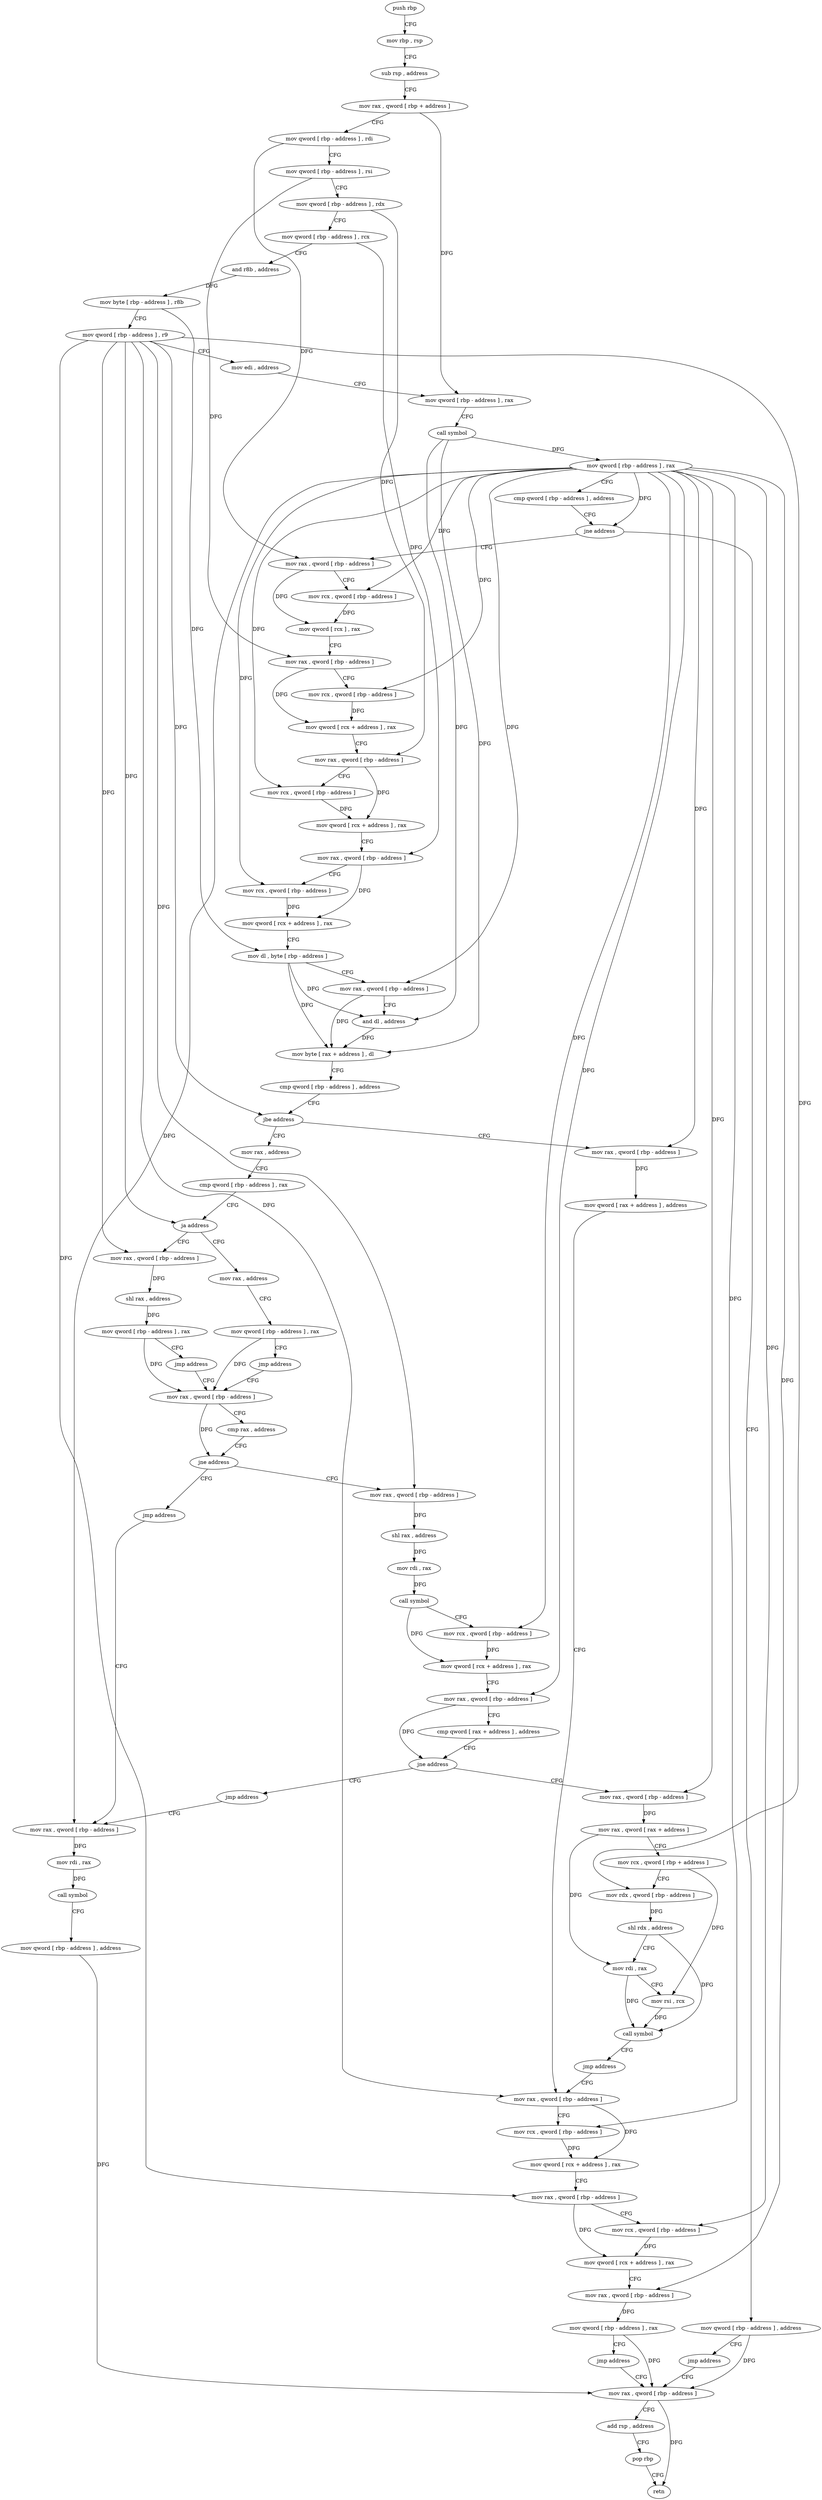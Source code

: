 digraph "func" {
"194544" [label = "push rbp" ]
"194545" [label = "mov rbp , rsp" ]
"194548" [label = "sub rsp , address" ]
"194552" [label = "mov rax , qword [ rbp + address ]" ]
"194556" [label = "mov qword [ rbp - address ] , rdi" ]
"194560" [label = "mov qword [ rbp - address ] , rsi" ]
"194564" [label = "mov qword [ rbp - address ] , rdx" ]
"194568" [label = "mov qword [ rbp - address ] , rcx" ]
"194572" [label = "and r8b , address" ]
"194576" [label = "mov byte [ rbp - address ] , r8b" ]
"194580" [label = "mov qword [ rbp - address ] , r9" ]
"194584" [label = "mov edi , address" ]
"194589" [label = "mov qword [ rbp - address ] , rax" ]
"194593" [label = "call symbol" ]
"194598" [label = "mov qword [ rbp - address ] , rax" ]
"194602" [label = "cmp qword [ rbp - address ] , address" ]
"194607" [label = "jne address" ]
"194626" [label = "mov rax , qword [ rbp - address ]" ]
"194613" [label = "mov qword [ rbp - address ] , address" ]
"194630" [label = "mov rcx , qword [ rbp - address ]" ]
"194634" [label = "mov qword [ rcx ] , rax" ]
"194637" [label = "mov rax , qword [ rbp - address ]" ]
"194641" [label = "mov rcx , qword [ rbp - address ]" ]
"194645" [label = "mov qword [ rcx + address ] , rax" ]
"194649" [label = "mov rax , qword [ rbp - address ]" ]
"194653" [label = "mov rcx , qword [ rbp - address ]" ]
"194657" [label = "mov qword [ rcx + address ] , rax" ]
"194661" [label = "mov rax , qword [ rbp - address ]" ]
"194665" [label = "mov rcx , qword [ rbp - address ]" ]
"194669" [label = "mov qword [ rcx + address ] , rax" ]
"194673" [label = "mov dl , byte [ rbp - address ]" ]
"194676" [label = "mov rax , qword [ rbp - address ]" ]
"194680" [label = "and dl , address" ]
"194683" [label = "mov byte [ rax + address ] , dl" ]
"194686" [label = "cmp qword [ rbp - address ] , address" ]
"194691" [label = "jbe address" ]
"194849" [label = "mov rax , qword [ rbp - address ]" ]
"194697" [label = "mov rax , address" ]
"194621" [label = "jmp address" ]
"194918" [label = "mov rax , qword [ rbp - address ]" ]
"194853" [label = "mov qword [ rax + address ] , address" ]
"194861" [label = "mov rax , qword [ rbp - address ]" ]
"194707" [label = "cmp qword [ rbp - address ] , rax" ]
"194711" [label = "ja address" ]
"194734" [label = "mov rax , address" ]
"194717" [label = "mov rax , qword [ rbp - address ]" ]
"194922" [label = "add rsp , address" ]
"194926" [label = "pop rbp" ]
"194927" [label = "retn" ]
"194741" [label = "mov qword [ rbp - address ] , rax" ]
"194745" [label = "jmp address" ]
"194750" [label = "mov rax , qword [ rbp - address ]" ]
"194721" [label = "shl rax , address" ]
"194725" [label = "mov qword [ rbp - address ] , rax" ]
"194729" [label = "jmp address" ]
"194754" [label = "cmp rax , address" ]
"194758" [label = "jne address" ]
"194769" [label = "mov rax , qword [ rbp - address ]" ]
"194764" [label = "jmp address" ]
"194773" [label = "shl rax , address" ]
"194777" [label = "mov rdi , rax" ]
"194780" [label = "call symbol" ]
"194785" [label = "mov rcx , qword [ rbp - address ]" ]
"194789" [label = "mov qword [ rcx + address ] , rax" ]
"194793" [label = "mov rax , qword [ rbp - address ]" ]
"194797" [label = "cmp qword [ rax + address ] , address" ]
"194802" [label = "jne address" ]
"194813" [label = "mov rax , qword [ rbp - address ]" ]
"194808" [label = "jmp address" ]
"194898" [label = "mov rax , qword [ rbp - address ]" ]
"194817" [label = "mov rax , qword [ rax + address ]" ]
"194821" [label = "mov rcx , qword [ rbp + address ]" ]
"194825" [label = "mov rdx , qword [ rbp - address ]" ]
"194829" [label = "shl rdx , address" ]
"194833" [label = "mov rdi , rax" ]
"194836" [label = "mov rsi , rcx" ]
"194839" [label = "call symbol" ]
"194844" [label = "jmp address" ]
"194902" [label = "mov rdi , rax" ]
"194905" [label = "call symbol" ]
"194910" [label = "mov qword [ rbp - address ] , address" ]
"194865" [label = "mov rcx , qword [ rbp - address ]" ]
"194869" [label = "mov qword [ rcx + address ] , rax" ]
"194873" [label = "mov rax , qword [ rbp - address ]" ]
"194877" [label = "mov rcx , qword [ rbp - address ]" ]
"194881" [label = "mov qword [ rcx + address ] , rax" ]
"194885" [label = "mov rax , qword [ rbp - address ]" ]
"194889" [label = "mov qword [ rbp - address ] , rax" ]
"194893" [label = "jmp address" ]
"194544" -> "194545" [ label = "CFG" ]
"194545" -> "194548" [ label = "CFG" ]
"194548" -> "194552" [ label = "CFG" ]
"194552" -> "194556" [ label = "CFG" ]
"194552" -> "194589" [ label = "DFG" ]
"194556" -> "194560" [ label = "CFG" ]
"194556" -> "194626" [ label = "DFG" ]
"194560" -> "194564" [ label = "CFG" ]
"194560" -> "194637" [ label = "DFG" ]
"194564" -> "194568" [ label = "CFG" ]
"194564" -> "194649" [ label = "DFG" ]
"194568" -> "194572" [ label = "CFG" ]
"194568" -> "194661" [ label = "DFG" ]
"194572" -> "194576" [ label = "DFG" ]
"194576" -> "194580" [ label = "CFG" ]
"194576" -> "194673" [ label = "DFG" ]
"194580" -> "194584" [ label = "CFG" ]
"194580" -> "194691" [ label = "DFG" ]
"194580" -> "194711" [ label = "DFG" ]
"194580" -> "194861" [ label = "DFG" ]
"194580" -> "194873" [ label = "DFG" ]
"194580" -> "194717" [ label = "DFG" ]
"194580" -> "194769" [ label = "DFG" ]
"194580" -> "194825" [ label = "DFG" ]
"194584" -> "194589" [ label = "CFG" ]
"194589" -> "194593" [ label = "CFG" ]
"194593" -> "194598" [ label = "DFG" ]
"194593" -> "194680" [ label = "DFG" ]
"194593" -> "194683" [ label = "DFG" ]
"194598" -> "194602" [ label = "CFG" ]
"194598" -> "194607" [ label = "DFG" ]
"194598" -> "194630" [ label = "DFG" ]
"194598" -> "194641" [ label = "DFG" ]
"194598" -> "194653" [ label = "DFG" ]
"194598" -> "194665" [ label = "DFG" ]
"194598" -> "194676" [ label = "DFG" ]
"194598" -> "194849" [ label = "DFG" ]
"194598" -> "194865" [ label = "DFG" ]
"194598" -> "194877" [ label = "DFG" ]
"194598" -> "194885" [ label = "DFG" ]
"194598" -> "194785" [ label = "DFG" ]
"194598" -> "194793" [ label = "DFG" ]
"194598" -> "194813" [ label = "DFG" ]
"194598" -> "194898" [ label = "DFG" ]
"194602" -> "194607" [ label = "CFG" ]
"194607" -> "194626" [ label = "CFG" ]
"194607" -> "194613" [ label = "CFG" ]
"194626" -> "194630" [ label = "CFG" ]
"194626" -> "194634" [ label = "DFG" ]
"194613" -> "194621" [ label = "CFG" ]
"194613" -> "194918" [ label = "DFG" ]
"194630" -> "194634" [ label = "DFG" ]
"194634" -> "194637" [ label = "CFG" ]
"194637" -> "194641" [ label = "CFG" ]
"194637" -> "194645" [ label = "DFG" ]
"194641" -> "194645" [ label = "DFG" ]
"194645" -> "194649" [ label = "CFG" ]
"194649" -> "194653" [ label = "CFG" ]
"194649" -> "194657" [ label = "DFG" ]
"194653" -> "194657" [ label = "DFG" ]
"194657" -> "194661" [ label = "CFG" ]
"194661" -> "194665" [ label = "CFG" ]
"194661" -> "194669" [ label = "DFG" ]
"194665" -> "194669" [ label = "DFG" ]
"194669" -> "194673" [ label = "CFG" ]
"194673" -> "194676" [ label = "CFG" ]
"194673" -> "194680" [ label = "DFG" ]
"194673" -> "194683" [ label = "DFG" ]
"194676" -> "194680" [ label = "CFG" ]
"194676" -> "194683" [ label = "DFG" ]
"194680" -> "194683" [ label = "DFG" ]
"194683" -> "194686" [ label = "CFG" ]
"194686" -> "194691" [ label = "CFG" ]
"194691" -> "194849" [ label = "CFG" ]
"194691" -> "194697" [ label = "CFG" ]
"194849" -> "194853" [ label = "DFG" ]
"194697" -> "194707" [ label = "CFG" ]
"194621" -> "194918" [ label = "CFG" ]
"194918" -> "194922" [ label = "CFG" ]
"194918" -> "194927" [ label = "DFG" ]
"194853" -> "194861" [ label = "CFG" ]
"194861" -> "194865" [ label = "CFG" ]
"194861" -> "194869" [ label = "DFG" ]
"194707" -> "194711" [ label = "CFG" ]
"194711" -> "194734" [ label = "CFG" ]
"194711" -> "194717" [ label = "CFG" ]
"194734" -> "194741" [ label = "CFG" ]
"194717" -> "194721" [ label = "DFG" ]
"194922" -> "194926" [ label = "CFG" ]
"194926" -> "194927" [ label = "CFG" ]
"194741" -> "194745" [ label = "CFG" ]
"194741" -> "194750" [ label = "DFG" ]
"194745" -> "194750" [ label = "CFG" ]
"194750" -> "194754" [ label = "CFG" ]
"194750" -> "194758" [ label = "DFG" ]
"194721" -> "194725" [ label = "DFG" ]
"194725" -> "194729" [ label = "CFG" ]
"194725" -> "194750" [ label = "DFG" ]
"194729" -> "194750" [ label = "CFG" ]
"194754" -> "194758" [ label = "CFG" ]
"194758" -> "194769" [ label = "CFG" ]
"194758" -> "194764" [ label = "CFG" ]
"194769" -> "194773" [ label = "DFG" ]
"194764" -> "194898" [ label = "CFG" ]
"194773" -> "194777" [ label = "DFG" ]
"194777" -> "194780" [ label = "DFG" ]
"194780" -> "194785" [ label = "CFG" ]
"194780" -> "194789" [ label = "DFG" ]
"194785" -> "194789" [ label = "DFG" ]
"194789" -> "194793" [ label = "CFG" ]
"194793" -> "194797" [ label = "CFG" ]
"194793" -> "194802" [ label = "DFG" ]
"194797" -> "194802" [ label = "CFG" ]
"194802" -> "194813" [ label = "CFG" ]
"194802" -> "194808" [ label = "CFG" ]
"194813" -> "194817" [ label = "DFG" ]
"194808" -> "194898" [ label = "CFG" ]
"194898" -> "194902" [ label = "DFG" ]
"194817" -> "194821" [ label = "CFG" ]
"194817" -> "194833" [ label = "DFG" ]
"194821" -> "194825" [ label = "CFG" ]
"194821" -> "194836" [ label = "DFG" ]
"194825" -> "194829" [ label = "DFG" ]
"194829" -> "194833" [ label = "CFG" ]
"194829" -> "194839" [ label = "DFG" ]
"194833" -> "194836" [ label = "CFG" ]
"194833" -> "194839" [ label = "DFG" ]
"194836" -> "194839" [ label = "DFG" ]
"194839" -> "194844" [ label = "CFG" ]
"194844" -> "194861" [ label = "CFG" ]
"194902" -> "194905" [ label = "DFG" ]
"194905" -> "194910" [ label = "CFG" ]
"194910" -> "194918" [ label = "DFG" ]
"194865" -> "194869" [ label = "DFG" ]
"194869" -> "194873" [ label = "CFG" ]
"194873" -> "194877" [ label = "CFG" ]
"194873" -> "194881" [ label = "DFG" ]
"194877" -> "194881" [ label = "DFG" ]
"194881" -> "194885" [ label = "CFG" ]
"194885" -> "194889" [ label = "DFG" ]
"194889" -> "194893" [ label = "CFG" ]
"194889" -> "194918" [ label = "DFG" ]
"194893" -> "194918" [ label = "CFG" ]
}
